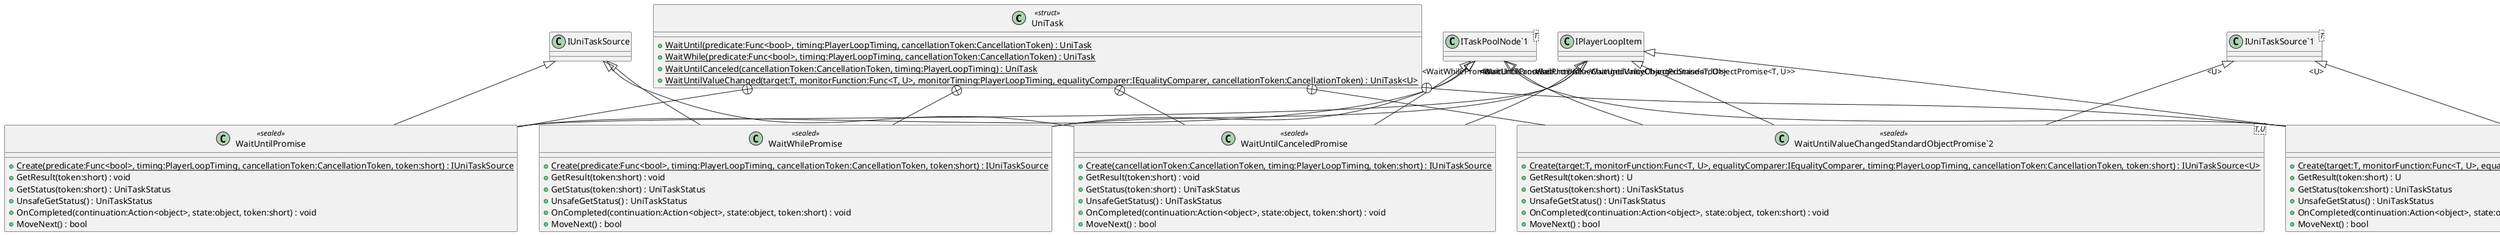 @startuml
class UniTask <<struct>> {
    + {static} WaitUntil(predicate:Func<bool>, timing:PlayerLoopTiming, cancellationToken:CancellationToken) : UniTask
    + {static} WaitWhile(predicate:Func<bool>, timing:PlayerLoopTiming, cancellationToken:CancellationToken) : UniTask
    + {static} WaitUntilCanceled(cancellationToken:CancellationToken, timing:PlayerLoopTiming) : UniTask
    + {static} WaitUntilValueChanged(target:T, monitorFunction:Func<T, U>, monitorTiming:PlayerLoopTiming, equalityComparer:IEqualityComparer<U>, cancellationToken:CancellationToken) : UniTask<U>
}
class WaitUntilPromise <<sealed>> {
    + {static} Create(predicate:Func<bool>, timing:PlayerLoopTiming, cancellationToken:CancellationToken, token:short) : IUniTaskSource
    + GetResult(token:short) : void
    + GetStatus(token:short) : UniTaskStatus
    + UnsafeGetStatus() : UniTaskStatus
    + OnCompleted(continuation:Action<object>, state:object, token:short) : void
    + MoveNext() : bool
}
class WaitWhilePromise <<sealed>> {
    + {static} Create(predicate:Func<bool>, timing:PlayerLoopTiming, cancellationToken:CancellationToken, token:short) : IUniTaskSource
    + GetResult(token:short) : void
    + GetStatus(token:short) : UniTaskStatus
    + UnsafeGetStatus() : UniTaskStatus
    + OnCompleted(continuation:Action<object>, state:object, token:short) : void
    + MoveNext() : bool
}
class WaitUntilCanceledPromise <<sealed>> {
    + {static} Create(cancellationToken:CancellationToken, timing:PlayerLoopTiming, token:short) : IUniTaskSource
    + GetResult(token:short) : void
    + GetStatus(token:short) : UniTaskStatus
    + UnsafeGetStatus() : UniTaskStatus
    + OnCompleted(continuation:Action<object>, state:object, token:short) : void
    + MoveNext() : bool
}
class "WaitUntilValueChangedUnityObjectPromise`2"<T,U> <<sealed>> {
    + {static} Create(target:T, monitorFunction:Func<T, U>, equalityComparer:IEqualityComparer<U>, timing:PlayerLoopTiming, cancellationToken:CancellationToken, token:short) : IUniTaskSource<U>
    + GetResult(token:short) : U
    + GetStatus(token:short) : UniTaskStatus
    + UnsafeGetStatus() : UniTaskStatus
    + OnCompleted(continuation:Action<object>, state:object, token:short) : void
    + MoveNext() : bool
}
class "WaitUntilValueChangedStandardObjectPromise`2"<T,U> <<sealed>> {
    + {static} Create(target:T, monitorFunction:Func<T, U>, equalityComparer:IEqualityComparer<U>, timing:PlayerLoopTiming, cancellationToken:CancellationToken, token:short) : IUniTaskSource<U>
    + GetResult(token:short) : U
    + GetStatus(token:short) : UniTaskStatus
    + UnsafeGetStatus() : UniTaskStatus
    + OnCompleted(continuation:Action<object>, state:object, token:short) : void
    + MoveNext() : bool
}
class "ITaskPoolNode`1"<T> {
}
class "IUniTaskSource`1"<T> {
}
UniTask +-- WaitUntilPromise
IUniTaskSource <|-- WaitUntilPromise
IPlayerLoopItem <|-- WaitUntilPromise
"ITaskPoolNode`1" "<WaitUntilPromise>" <|-- WaitUntilPromise
UniTask +-- WaitWhilePromise
IUniTaskSource <|-- WaitWhilePromise
IPlayerLoopItem <|-- WaitWhilePromise
"ITaskPoolNode`1" "<WaitWhilePromise>" <|-- WaitWhilePromise
UniTask +-- WaitUntilCanceledPromise
IUniTaskSource <|-- WaitUntilCanceledPromise
IPlayerLoopItem <|-- WaitUntilCanceledPromise
"ITaskPoolNode`1" "<WaitUntilCanceledPromise>" <|-- WaitUntilCanceledPromise
UniTask +-- "WaitUntilValueChangedUnityObjectPromise`2"
"IUniTaskSource`1" "<U>" <|-- "WaitUntilValueChangedUnityObjectPromise`2"
IPlayerLoopItem <|-- "WaitUntilValueChangedUnityObjectPromise`2"
"ITaskPoolNode`1" "<WaitUntilValueChangedUnityObjectPromise<T, U>>" <|-- "WaitUntilValueChangedUnityObjectPromise`2"
UniTask +-- "WaitUntilValueChangedStandardObjectPromise`2"
"IUniTaskSource`1" "<U>" <|-- "WaitUntilValueChangedStandardObjectPromise`2"
IPlayerLoopItem <|-- "WaitUntilValueChangedStandardObjectPromise`2"
"ITaskPoolNode`1" "<WaitUntilValueChangedStandardObjectPromise<T, U>>" <|-- "WaitUntilValueChangedStandardObjectPromise`2"
@enduml
